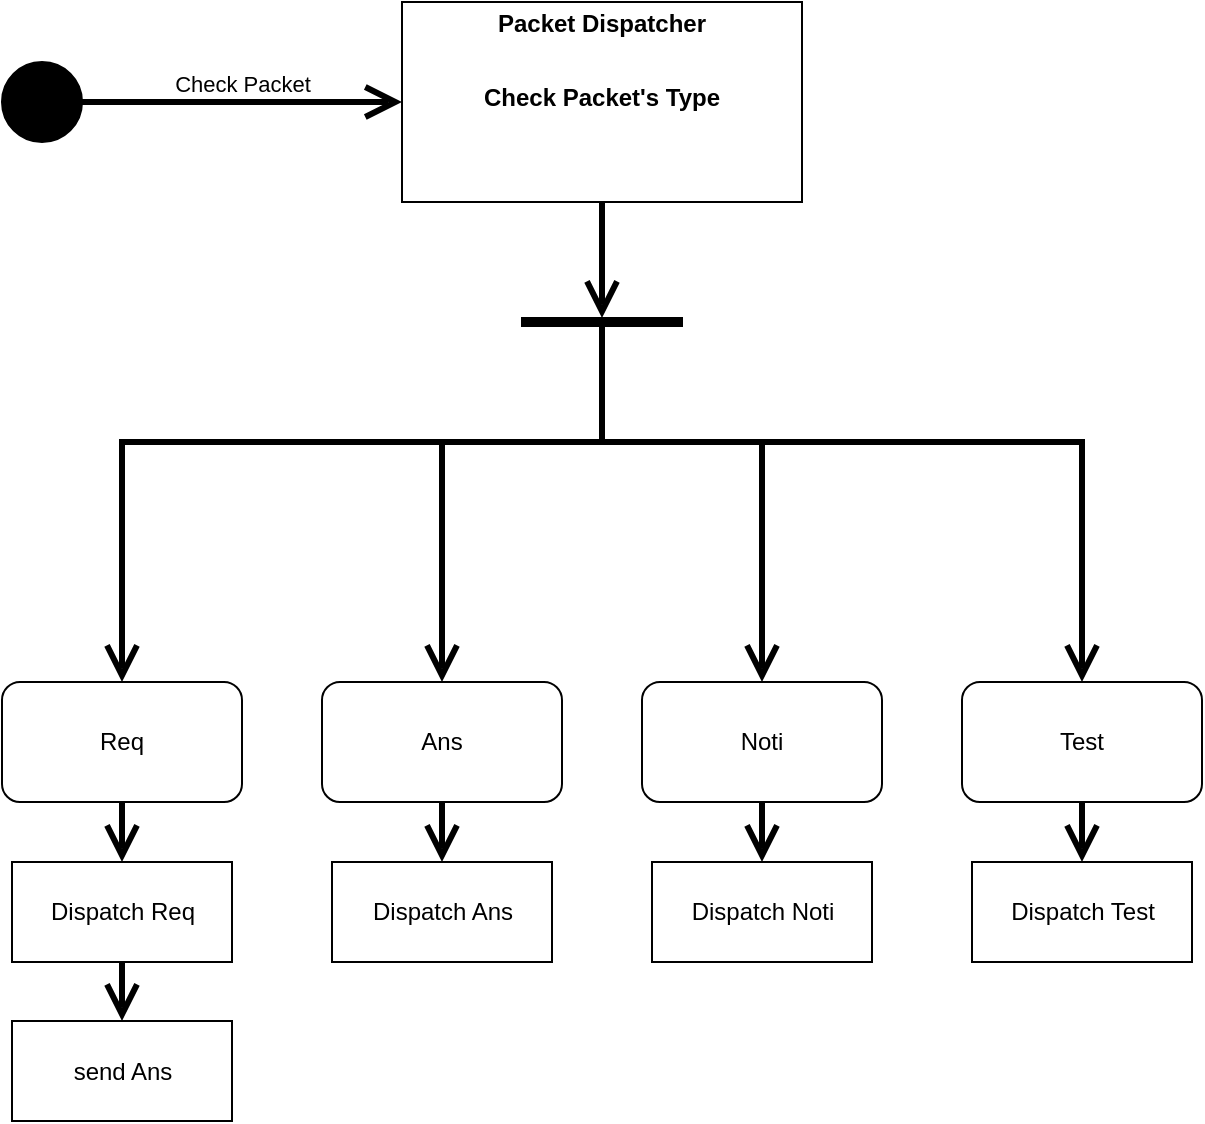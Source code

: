 <mxfile version="14.8.0" type="device"><diagram id="z3nXXRcu1gtJEWQtjPYM" name="Page-1"><mxGraphModel dx="1346" dy="762" grid="1" gridSize="10" guides="1" tooltips="1" connect="1" arrows="1" fold="1" page="1" pageScale="1" pageWidth="827" pageHeight="1169" math="0" shadow="0"><root><mxCell id="0"/><mxCell id="1" parent="0"/><mxCell id="c2W7lYb2LRkG1L3gsLFJ-40" value="" style="shape=ellipse;html=1;fillColor=#000000;fontSize=18;fontColor=#ffffff;" vertex="1" parent="1"><mxGeometry x="80" y="80" width="40" height="40" as="geometry"/></mxCell><mxCell id="c2W7lYb2LRkG1L3gsLFJ-41" value="Check Packet" style="edgeStyle=none;html=1;endArrow=open;endSize=12;strokeWidth=3;verticalAlign=bottom;exitX=1;exitY=0.5;exitDx=0;exitDy=0;" edge="1" parent="1" source="c2W7lYb2LRkG1L3gsLFJ-40" target="c2W7lYb2LRkG1L3gsLFJ-42"><mxGeometry width="160" relative="1" as="geometry"><mxPoint x="290" y="250" as="sourcePoint"/><mxPoint x="240" y="100" as="targetPoint"/></mxGeometry></mxCell><mxCell id="c2W7lYb2LRkG1L3gsLFJ-42" value="&lt;p style=&quot;margin: 0px ; margin-top: 4px ; text-align: center&quot;&gt;&lt;b&gt;Packet Dispatcher&lt;/b&gt;&lt;/p&gt;&lt;p style=&quot;margin: 0px ; margin-top: 4px ; text-align: center&quot;&gt;&lt;b&gt;&lt;br&gt;&lt;/b&gt;&lt;/p&gt;&lt;p style=&quot;margin: 0px ; margin-top: 4px ; text-align: center&quot;&gt;&lt;b&gt;Check Packet's Type&lt;/b&gt;&lt;/p&gt;" style="shape=rect;html=1;overflow=fill;whiteSpace=wrap;" vertex="1" parent="1"><mxGeometry x="280" y="50" width="200" height="100" as="geometry"/></mxCell><mxCell id="c2W7lYb2LRkG1L3gsLFJ-43" value="" style="shape=rect;html=1;fillColor=#000000;verticalLabelPosition=bottom;verticalAlignment=top;rotation=90;" vertex="1" parent="1"><mxGeometry x="378" y="170" width="4" height="80" as="geometry"/></mxCell><mxCell id="c2W7lYb2LRkG1L3gsLFJ-44" value="" style="edgeStyle=elbowEdgeStyle;html=1;elbow=horizontal;endArrow=none;rounded=0;startArrow=open;strokeWidth=3;startSize=12;entryX=0.5;entryY=1;entryDx=0;entryDy=0;" edge="1" source="c2W7lYb2LRkG1L3gsLFJ-43" parent="1" target="c2W7lYb2LRkG1L3gsLFJ-42"><mxGeometry relative="1" as="geometry"><mxPoint x="310" y="250" as="targetPoint"/><Array as="points"><mxPoint x="380" y="180"/></Array></mxGeometry></mxCell><mxCell id="c2W7lYb2LRkG1L3gsLFJ-45" value="" style="edgeStyle=elbowEdgeStyle;html=1;elbow=vertical;endArrow=open;rounded=0;strokeWidth=3;endSize=12;entryX=0.5;entryY=0;entryDx=0;entryDy=0;" edge="1" source="c2W7lYb2LRkG1L3gsLFJ-43" parent="1" target="c2W7lYb2LRkG1L3gsLFJ-52"><mxGeometry relative="1" as="geometry"><mxPoint x="560" y="360" as="targetPoint"/><Array as="points"><mxPoint x="560" y="270"/><mxPoint x="450" y="270"/></Array></mxGeometry></mxCell><mxCell id="c2W7lYb2LRkG1L3gsLFJ-46" value="" style="edgeStyle=elbowEdgeStyle;html=1;elbow=vertical;endArrow=open;rounded=0;strokeWidth=3;endSize=12;entryX=0.5;entryY=0;entryDx=0;entryDy=0;" edge="1" source="c2W7lYb2LRkG1L3gsLFJ-43" parent="1" target="c2W7lYb2LRkG1L3gsLFJ-51"><mxGeometry relative="1" as="geometry"><mxPoint x="440" y="360" as="targetPoint"/><Array as="points"><mxPoint x="420" y="270"/></Array></mxGeometry></mxCell><mxCell id="c2W7lYb2LRkG1L3gsLFJ-47" value="" style="edgeStyle=elbowEdgeStyle;html=1;elbow=vertical;endArrow=open;rounded=0;strokeWidth=3;endSize=12;entryX=0.5;entryY=0;entryDx=0;entryDy=0;" edge="1" source="c2W7lYb2LRkG1L3gsLFJ-43" parent="1" target="c2W7lYb2LRkG1L3gsLFJ-50"><mxGeometry relative="1" as="geometry"><mxPoint x="320" y="390" as="targetPoint"/><Array as="points"><mxPoint x="310" y="270"/></Array></mxGeometry></mxCell><mxCell id="c2W7lYb2LRkG1L3gsLFJ-48" value="" style="edgeStyle=elbowEdgeStyle;html=1;elbow=vertical;endArrow=open;rounded=0;strokeWidth=3;endSize=12;exitX=1;exitY=0.5;exitDx=0;exitDy=0;" edge="1" source="c2W7lYb2LRkG1L3gsLFJ-43" parent="1" target="c2W7lYb2LRkG1L3gsLFJ-49"><mxGeometry relative="1" as="geometry"><mxPoint x="200" y="360" as="targetPoint"/><Array as="points"><mxPoint x="270" y="270"/></Array></mxGeometry></mxCell><mxCell id="c2W7lYb2LRkG1L3gsLFJ-49" value="Req" style="shape=rect;rounded=1;html=1;whiteSpace=wrap;align=center;" vertex="1" parent="1"><mxGeometry x="80" y="390" width="120" height="60" as="geometry"/></mxCell><mxCell id="c2W7lYb2LRkG1L3gsLFJ-50" value="Ans" style="shape=rect;rounded=1;html=1;whiteSpace=wrap;align=center;" vertex="1" parent="1"><mxGeometry x="240" y="390" width="120" height="60" as="geometry"/></mxCell><mxCell id="c2W7lYb2LRkG1L3gsLFJ-51" value="Noti" style="shape=rect;rounded=1;html=1;whiteSpace=wrap;align=center;" vertex="1" parent="1"><mxGeometry x="400" y="390" width="120" height="60" as="geometry"/></mxCell><mxCell id="c2W7lYb2LRkG1L3gsLFJ-52" value="Test" style="shape=rect;rounded=1;html=1;whiteSpace=wrap;align=center;" vertex="1" parent="1"><mxGeometry x="560" y="390" width="120" height="60" as="geometry"/></mxCell><mxCell id="c2W7lYb2LRkG1L3gsLFJ-55" value="Dispatch Req" style="html=1;" vertex="1" parent="1"><mxGeometry x="85" y="480" width="110" height="50" as="geometry"/></mxCell><mxCell id="c2W7lYb2LRkG1L3gsLFJ-57" value="Dispatch Ans" style="html=1;" vertex="1" parent="1"><mxGeometry x="245" y="480" width="110" height="50" as="geometry"/></mxCell><mxCell id="c2W7lYb2LRkG1L3gsLFJ-58" value="Dispatch Noti" style="html=1;" vertex="1" parent="1"><mxGeometry x="405" y="480" width="110" height="50" as="geometry"/></mxCell><mxCell id="c2W7lYb2LRkG1L3gsLFJ-59" value="Dispatch Test" style="html=1;" vertex="1" parent="1"><mxGeometry x="565" y="480" width="110" height="50" as="geometry"/></mxCell><mxCell id="c2W7lYb2LRkG1L3gsLFJ-61" value="" style="edgeStyle=elbowEdgeStyle;html=1;elbow=vertical;endArrow=open;rounded=0;strokeWidth=3;endSize=12;exitX=0.5;exitY=1;exitDx=0;exitDy=0;" edge="1" parent="1" source="c2W7lYb2LRkG1L3gsLFJ-49" target="c2W7lYb2LRkG1L3gsLFJ-55"><mxGeometry relative="1" as="geometry"><mxPoint x="140" y="480" as="targetPoint"/><mxPoint x="40" y="580" as="sourcePoint"/><Array as="points"/></mxGeometry></mxCell><mxCell id="c2W7lYb2LRkG1L3gsLFJ-62" value="" style="edgeStyle=elbowEdgeStyle;html=1;elbow=vertical;endArrow=open;rounded=0;strokeWidth=3;endSize=12;exitX=0.5;exitY=1;exitDx=0;exitDy=0;" edge="1" parent="1" source="c2W7lYb2LRkG1L3gsLFJ-50" target="c2W7lYb2LRkG1L3gsLFJ-57"><mxGeometry relative="1" as="geometry"><mxPoint x="300" y="480" as="targetPoint"/><mxPoint x="50" y="590" as="sourcePoint"/><Array as="points"/></mxGeometry></mxCell><mxCell id="c2W7lYb2LRkG1L3gsLFJ-63" value="" style="edgeStyle=elbowEdgeStyle;html=1;elbow=vertical;endArrow=open;rounded=0;strokeWidth=3;endSize=12;exitX=0.5;exitY=1;exitDx=0;exitDy=0;" edge="1" parent="1" source="c2W7lYb2LRkG1L3gsLFJ-51" target="c2W7lYb2LRkG1L3gsLFJ-58"><mxGeometry relative="1" as="geometry"><mxPoint x="460" y="480" as="targetPoint"/><mxPoint x="60" y="600" as="sourcePoint"/><Array as="points"/></mxGeometry></mxCell><mxCell id="c2W7lYb2LRkG1L3gsLFJ-64" value="" style="edgeStyle=elbowEdgeStyle;html=1;elbow=vertical;endArrow=open;rounded=0;strokeWidth=3;endSize=12;exitX=0.5;exitY=1;exitDx=0;exitDy=0;" edge="1" parent="1" source="c2W7lYb2LRkG1L3gsLFJ-52" target="c2W7lYb2LRkG1L3gsLFJ-59"><mxGeometry relative="1" as="geometry"><mxPoint x="620" y="480" as="targetPoint"/><mxPoint x="619.5" y="550" as="sourcePoint"/><Array as="points"/></mxGeometry></mxCell><mxCell id="c2W7lYb2LRkG1L3gsLFJ-65" value="send Ans" style="html=1;" vertex="1" parent="1"><mxGeometry x="85" y="559.5" width="110" height="50" as="geometry"/></mxCell><mxCell id="c2W7lYb2LRkG1L3gsLFJ-66" value="" style="edgeStyle=elbowEdgeStyle;html=1;elbow=vertical;endArrow=open;rounded=0;strokeWidth=3;endSize=12;" edge="1" parent="1" source="c2W7lYb2LRkG1L3gsLFJ-55" target="c2W7lYb2LRkG1L3gsLFJ-65"><mxGeometry relative="1" as="geometry"><mxPoint x="150" y="490" as="targetPoint"/><mxPoint x="140" y="530" as="sourcePoint"/><Array as="points"/></mxGeometry></mxCell></root></mxGraphModel></diagram></mxfile>